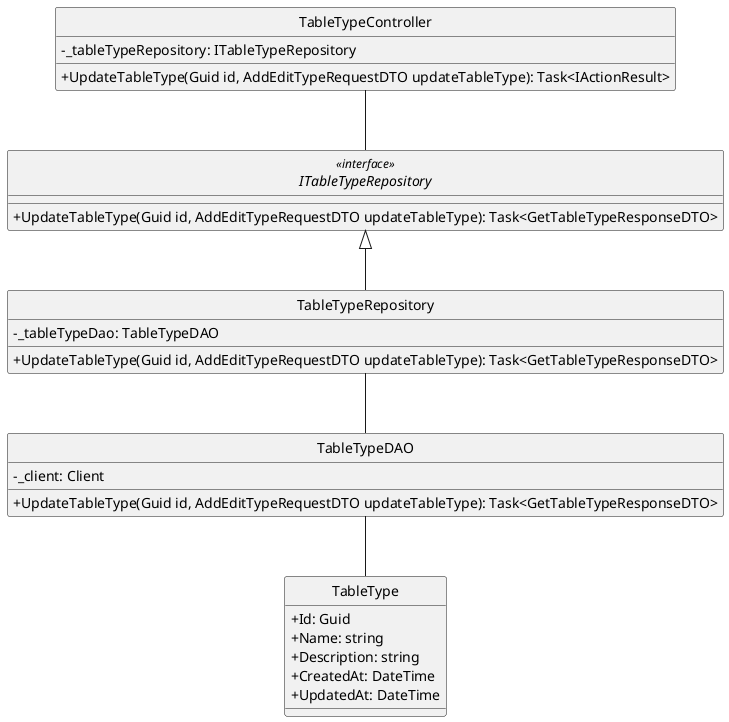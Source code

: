 @startuml
hide circle
skinparam classAttributeIconSize 0

class TableTypeController {
    - _tableTypeRepository: ITableTypeRepository
    + UpdateTableType(Guid id, AddEditTypeRequestDTO updateTableType): Task<IActionResult>
}

interface ITableTypeRepository<<interface>>  {
    + UpdateTableType(Guid id, AddEditTypeRequestDTO updateTableType): Task<GetTableTypeResponseDTO>
}

class TableTypeRepository {
    - _tableTypeDao: TableTypeDAO
    + UpdateTableType(Guid id, AddEditTypeRequestDTO updateTableType): Task<GetTableTypeResponseDTO>
}

class TableTypeDAO {
    - _client: Client
    + UpdateTableType(Guid id, AddEditTypeRequestDTO updateTableType): Task<GetTableTypeResponseDTO>
}

class TableType {
    + Id: Guid
    + Name: string
    + Description: string
    + CreatedAt: DateTime
    + UpdatedAt: DateTime
}


TableTypeController -- ITableTypeRepository
ITableTypeRepository <|-- TableTypeRepository
TableTypeRepository -- TableTypeDAO

TableTypeDAO -- TableType
@enduml